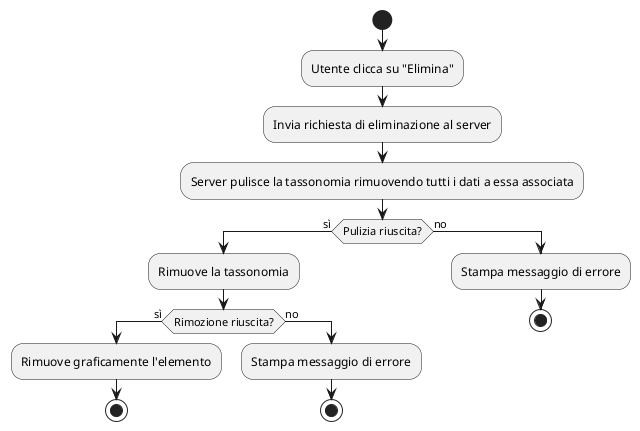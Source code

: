 @startuml Elimina_tassonomia
start
:Utente clicca su "Elimina";
:Invia richiesta di eliminazione al server;
:Server pulisce la tassonomia rimuovendo tutti i dati a essa associata;
if(Pulizia riuscita?) then (sì)
    :Rimuove la tassonomia;
    if(Rimozione riuscita?) then(sì)
        :Rimuove graficamente l'elemento;
        stop
    else (no)
        :Stampa messaggio di errore;
        stop
    endif
else (no)
    :Stampa messaggio di errore;
    stop
@enduml